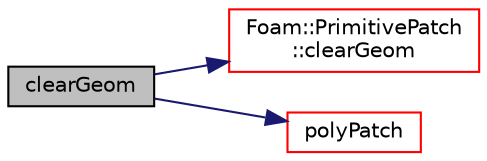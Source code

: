 digraph "clearGeom"
{
  bgcolor="transparent";
  edge [fontname="Helvetica",fontsize="10",labelfontname="Helvetica",labelfontsize="10"];
  node [fontname="Helvetica",fontsize="10",shape=record];
  rankdir="LR";
  Node1 [label="clearGeom",height=0.2,width=0.4,color="black", fillcolor="grey75", style="filled", fontcolor="black"];
  Node1 -> Node2 [color="midnightblue",fontsize="10",style="solid",fontname="Helvetica"];
  Node2 [label="Foam::PrimitivePatch\l::clearGeom",height=0.2,width=0.4,color="red",URL="$a01972.html#a499a7f858dc495c47b618e168fec6372"];
  Node1 -> Node3 [color="midnightblue",fontsize="10",style="solid",fontname="Helvetica"];
  Node3 [label="polyPatch",height=0.2,width=0.4,color="red",URL="$a01935.html#aaf78d4262a50cf7e71f170b6594e0c7a",tooltip="Construct from components. "];
}
